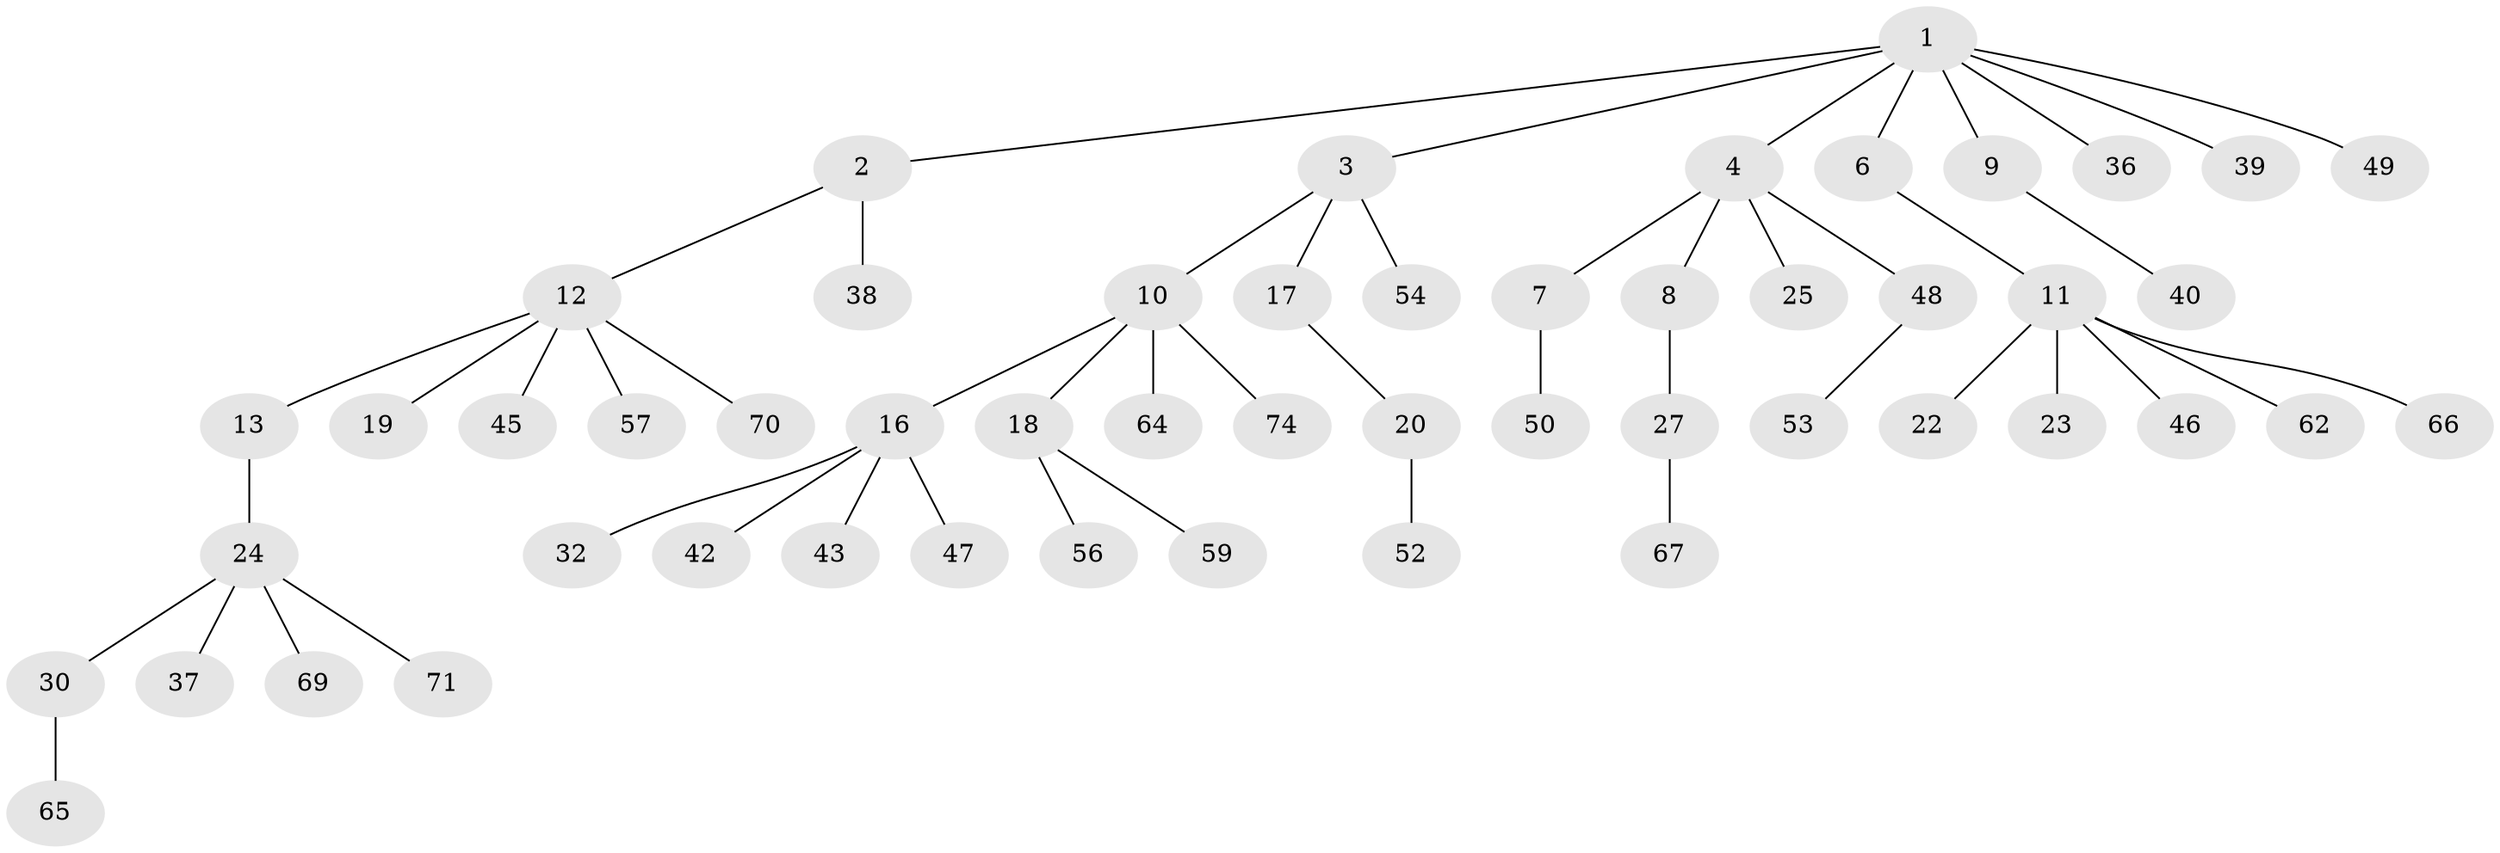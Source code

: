 // Generated by graph-tools (version 1.1) at 2025/52/02/27/25 19:52:13]
// undirected, 52 vertices, 51 edges
graph export_dot {
graph [start="1"]
  node [color=gray90,style=filled];
  1 [super="+5"];
  2 [super="+35"];
  3 [super="+29"];
  4 [super="+55"];
  6;
  7 [super="+33"];
  8;
  9;
  10 [super="+26"];
  11 [super="+15"];
  12 [super="+14"];
  13;
  16 [super="+28"];
  17 [super="+34"];
  18 [super="+21"];
  19;
  20 [super="+61"];
  22 [super="+73"];
  23 [super="+63"];
  24 [super="+44"];
  25 [super="+60"];
  27 [super="+75"];
  30 [super="+31"];
  32;
  36;
  37;
  38;
  39 [super="+41"];
  40 [super="+68"];
  42;
  43 [super="+77"];
  45;
  46;
  47;
  48 [super="+51"];
  49;
  50 [super="+76"];
  52 [super="+72"];
  53 [super="+58"];
  54;
  56;
  57;
  59;
  62;
  64;
  65;
  66;
  67;
  69;
  70;
  71;
  74;
  1 -- 2;
  1 -- 3;
  1 -- 4;
  1 -- 36;
  1 -- 39;
  1 -- 49;
  1 -- 9;
  1 -- 6;
  2 -- 12;
  2 -- 38;
  3 -- 10;
  3 -- 17;
  3 -- 54;
  4 -- 7;
  4 -- 8;
  4 -- 25;
  4 -- 48;
  6 -- 11;
  7 -- 50;
  8 -- 27;
  9 -- 40;
  10 -- 16;
  10 -- 18;
  10 -- 64;
  10 -- 74;
  11 -- 22;
  11 -- 66;
  11 -- 23;
  11 -- 46;
  11 -- 62;
  12 -- 13;
  12 -- 57;
  12 -- 19;
  12 -- 45;
  12 -- 70;
  13 -- 24;
  16 -- 32;
  16 -- 42;
  16 -- 47;
  16 -- 43;
  17 -- 20;
  18 -- 59;
  18 -- 56;
  20 -- 52;
  24 -- 30;
  24 -- 37;
  24 -- 69;
  24 -- 71;
  27 -- 67;
  30 -- 65;
  48 -- 53;
}
